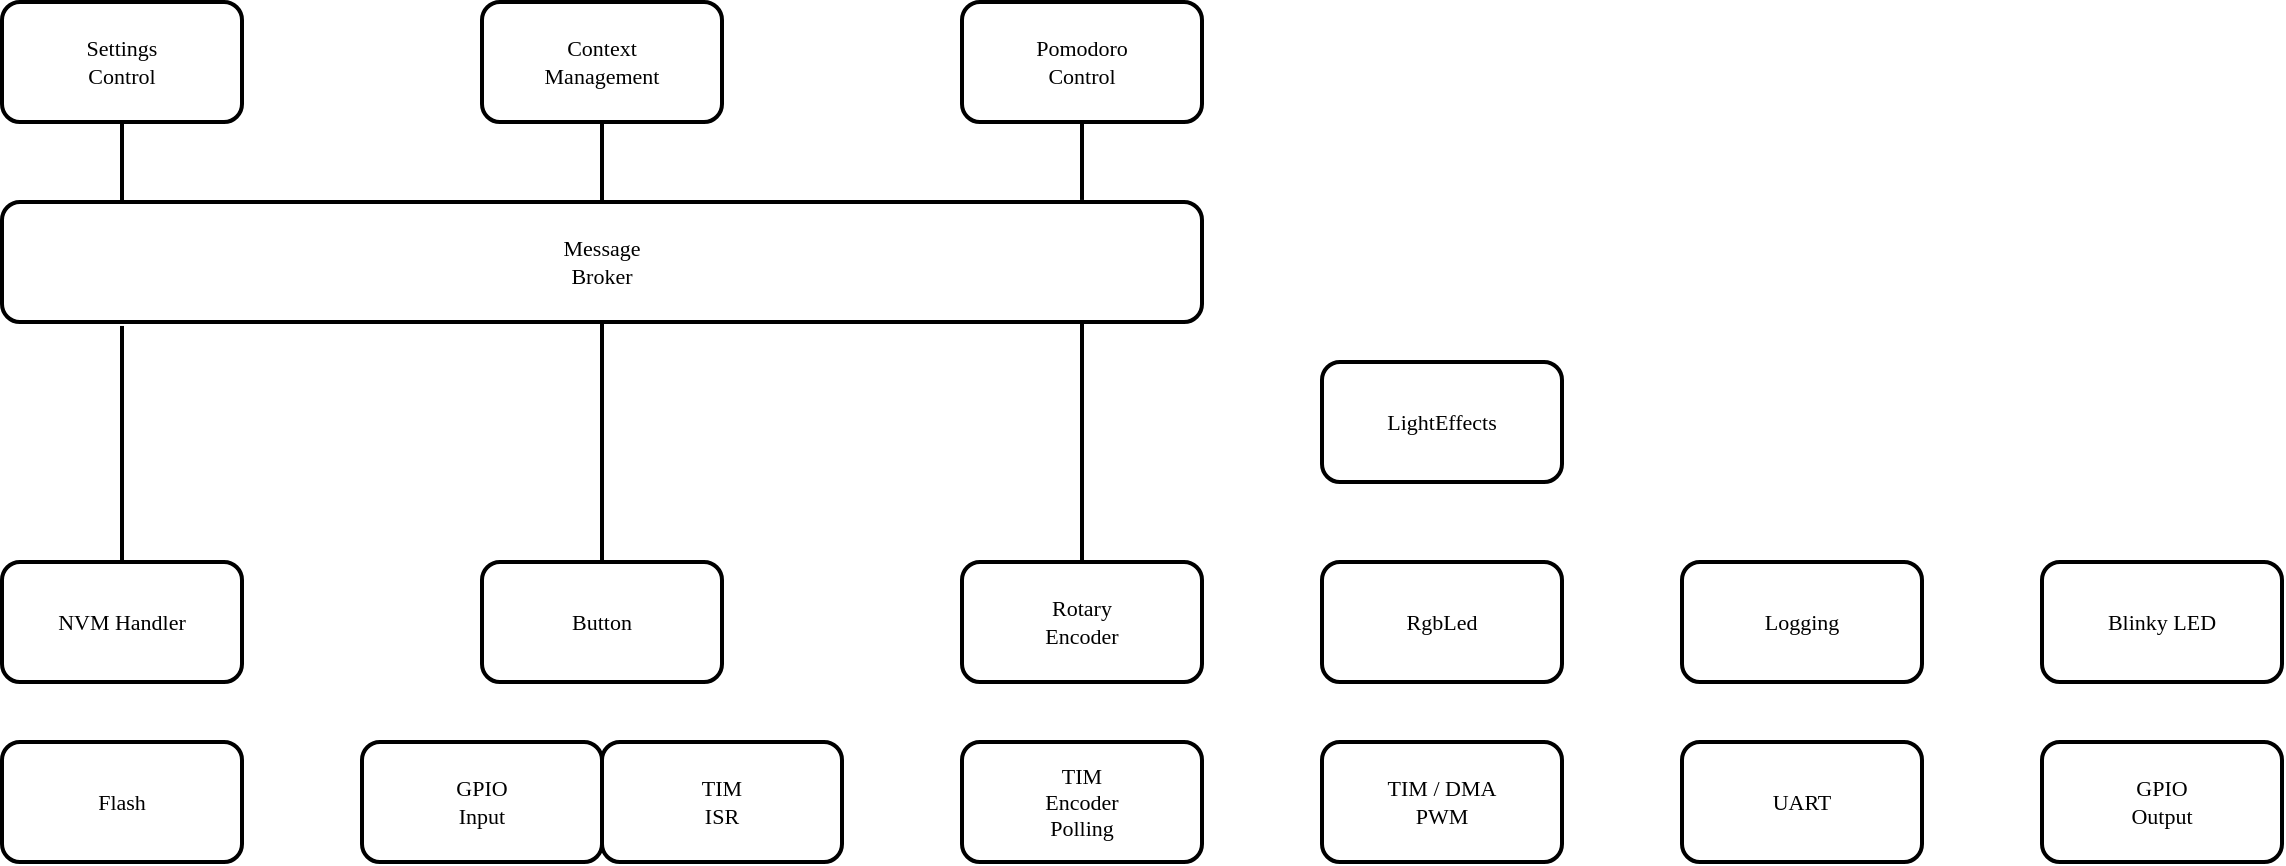 <mxfile version="20.8.16" type="device"><diagram name="Seite-1" id="7IU19ttE5MuzuOXiTLKX"><mxGraphModel dx="2011" dy="1214" grid="1" gridSize="10" guides="1" tooltips="1" connect="1" arrows="1" fold="1" page="1" pageScale="1" pageWidth="4681" pageHeight="3300" math="0" shadow="0"><root><mxCell id="0"/><mxCell id="1" parent="0"/><mxCell id="8ByeMnds1QuKgyyiWfDz-1" value="Message&lt;br&gt;Broker" style="rounded=1;whiteSpace=wrap;html=1;fontFamily=Roboto Mono;fontSource=https%3A%2F%2Ffonts.googleapis.com%2Fcss%3Ffamily%3DRoboto%2BMono;fontSize=11;fontColor=#000000;strokeWidth=2;" vertex="1" parent="1"><mxGeometry x="2080" y="2460" width="600" height="60" as="geometry"/></mxCell><mxCell id="8ByeMnds1QuKgyyiWfDz-23" style="edgeStyle=orthogonalEdgeStyle;rounded=0;orthogonalLoop=1;jettySize=auto;html=1;exitX=0.5;exitY=1;exitDx=0;exitDy=0;entryX=0.9;entryY=-0.017;entryDx=0;entryDy=0;entryPerimeter=0;strokeWidth=2;endArrow=none;endFill=0;" edge="1" parent="1" source="8ByeMnds1QuKgyyiWfDz-2" target="8ByeMnds1QuKgyyiWfDz-1"><mxGeometry relative="1" as="geometry"/></mxCell><mxCell id="8ByeMnds1QuKgyyiWfDz-2" value="Pomodoro &lt;br&gt;Control" style="rounded=1;whiteSpace=wrap;html=1;fontFamily=Roboto Mono;fontSource=https%3A%2F%2Ffonts.googleapis.com%2Fcss%3Ffamily%3DRoboto%2BMono;fontSize=11;fontColor=#000000;strokeWidth=2;" vertex="1" parent="1"><mxGeometry x="2560" y="2360" width="120" height="60" as="geometry"/></mxCell><mxCell id="8ByeMnds1QuKgyyiWfDz-21" style="edgeStyle=orthogonalEdgeStyle;rounded=0;orthogonalLoop=1;jettySize=auto;html=1;exitX=0.5;exitY=0;exitDx=0;exitDy=0;entryX=0.5;entryY=1;entryDx=0;entryDy=0;strokeWidth=2;endArrow=none;endFill=0;" edge="1" parent="1" source="8ByeMnds1QuKgyyiWfDz-3" target="8ByeMnds1QuKgyyiWfDz-1"><mxGeometry relative="1" as="geometry"/></mxCell><mxCell id="8ByeMnds1QuKgyyiWfDz-3" value="Button" style="rounded=1;whiteSpace=wrap;html=1;fontFamily=Roboto Mono;fontSource=https%3A%2F%2Ffonts.googleapis.com%2Fcss%3Ffamily%3DRoboto%2BMono;fontSize=11;fontColor=#000000;strokeWidth=2;" vertex="1" parent="1"><mxGeometry x="2320" y="2640" width="120" height="60" as="geometry"/></mxCell><mxCell id="8ByeMnds1QuKgyyiWfDz-4" value="LightEffects" style="rounded=1;whiteSpace=wrap;html=1;fontFamily=Roboto Mono;fontSource=https%3A%2F%2Ffonts.googleapis.com%2Fcss%3Ffamily%3DRoboto%2BMono;fontSize=11;fontColor=#000000;strokeWidth=2;" vertex="1" parent="1"><mxGeometry x="2740" y="2540" width="120" height="60" as="geometry"/></mxCell><mxCell id="8ByeMnds1QuKgyyiWfDz-5" value="RgbLed" style="rounded=1;whiteSpace=wrap;html=1;fontFamily=Roboto Mono;fontSource=https%3A%2F%2Ffonts.googleapis.com%2Fcss%3Ffamily%3DRoboto%2BMono;fontSize=11;fontColor=#000000;strokeWidth=2;" vertex="1" parent="1"><mxGeometry x="2740" y="2640" width="120" height="60" as="geometry"/></mxCell><mxCell id="8ByeMnds1QuKgyyiWfDz-6" value="TIM / DMA&lt;br&gt;PWM" style="rounded=1;whiteSpace=wrap;html=1;fontFamily=Roboto Mono;fontSource=https%3A%2F%2Ffonts.googleapis.com%2Fcss%3Ffamily%3DRoboto%2BMono;fontSize=11;fontColor=#000000;strokeWidth=2;" vertex="1" parent="1"><mxGeometry x="2740" y="2730" width="120" height="60" as="geometry"/></mxCell><mxCell id="8ByeMnds1QuKgyyiWfDz-7" value="GPIO&lt;br&gt;Input" style="rounded=1;whiteSpace=wrap;html=1;fontFamily=Roboto Mono;fontSource=https%3A%2F%2Ffonts.googleapis.com%2Fcss%3Ffamily%3DRoboto%2BMono;fontSize=11;fontColor=#000000;strokeWidth=2;" vertex="1" parent="1"><mxGeometry x="2260" y="2730" width="120" height="60" as="geometry"/></mxCell><mxCell id="8ByeMnds1QuKgyyiWfDz-8" value="Logging" style="rounded=1;whiteSpace=wrap;html=1;fontFamily=Roboto Mono;fontSource=https%3A%2F%2Ffonts.googleapis.com%2Fcss%3Ffamily%3DRoboto%2BMono;fontSize=11;fontColor=#000000;strokeWidth=2;" vertex="1" parent="1"><mxGeometry x="2920" y="2640" width="120" height="60" as="geometry"/></mxCell><mxCell id="8ByeMnds1QuKgyyiWfDz-9" value="UART" style="rounded=1;whiteSpace=wrap;html=1;fontFamily=Roboto Mono;fontSource=https%3A%2F%2Ffonts.googleapis.com%2Fcss%3Ffamily%3DRoboto%2BMono;fontSize=11;fontColor=#000000;strokeWidth=2;" vertex="1" parent="1"><mxGeometry x="2920" y="2730" width="120" height="60" as="geometry"/></mxCell><mxCell id="8ByeMnds1QuKgyyiWfDz-10" value="Blinky LED" style="rounded=1;whiteSpace=wrap;html=1;fontFamily=Roboto Mono;fontSource=https%3A%2F%2Ffonts.googleapis.com%2Fcss%3Ffamily%3DRoboto%2BMono;fontSize=11;fontColor=#000000;strokeWidth=2;" vertex="1" parent="1"><mxGeometry x="3100" y="2640" width="120" height="60" as="geometry"/></mxCell><mxCell id="8ByeMnds1QuKgyyiWfDz-11" value="TIM&lt;br&gt;ISR" style="rounded=1;whiteSpace=wrap;html=1;fontFamily=Roboto Mono;fontSource=https%3A%2F%2Ffonts.googleapis.com%2Fcss%3Ffamily%3DRoboto%2BMono;fontSize=11;fontColor=#000000;strokeWidth=2;" vertex="1" parent="1"><mxGeometry x="2380" y="2730" width="120" height="60" as="geometry"/></mxCell><mxCell id="8ByeMnds1QuKgyyiWfDz-12" value="GPIO&lt;br&gt;Output" style="rounded=1;whiteSpace=wrap;html=1;fontFamily=Roboto Mono;fontSource=https%3A%2F%2Ffonts.googleapis.com%2Fcss%3Ffamily%3DRoboto%2BMono;fontSize=11;fontColor=#000000;strokeWidth=2;" vertex="1" parent="1"><mxGeometry x="3100" y="2730" width="120" height="60" as="geometry"/></mxCell><mxCell id="8ByeMnds1QuKgyyiWfDz-25" style="edgeStyle=orthogonalEdgeStyle;rounded=0;orthogonalLoop=1;jettySize=auto;html=1;exitX=0.5;exitY=1;exitDx=0;exitDy=0;entryX=0.1;entryY=0;entryDx=0;entryDy=0;entryPerimeter=0;strokeWidth=2;endArrow=none;endFill=0;" edge="1" parent="1" source="8ByeMnds1QuKgyyiWfDz-13" target="8ByeMnds1QuKgyyiWfDz-1"><mxGeometry relative="1" as="geometry"/></mxCell><mxCell id="8ByeMnds1QuKgyyiWfDz-13" value="Settings&lt;br&gt;Control" style="rounded=1;whiteSpace=wrap;html=1;fontFamily=Roboto Mono;fontSource=https%3A%2F%2Ffonts.googleapis.com%2Fcss%3Ffamily%3DRoboto%2BMono;fontSize=11;fontColor=#000000;strokeWidth=2;" vertex="1" parent="1"><mxGeometry x="2080" y="2360" width="120" height="60" as="geometry"/></mxCell><mxCell id="8ByeMnds1QuKgyyiWfDz-14" value="Flash" style="rounded=1;whiteSpace=wrap;html=1;fontFamily=Roboto Mono;fontSource=https%3A%2F%2Ffonts.googleapis.com%2Fcss%3Ffamily%3DRoboto%2BMono;fontSize=11;fontColor=#000000;strokeWidth=2;" vertex="1" parent="1"><mxGeometry x="2080" y="2730" width="120" height="60" as="geometry"/></mxCell><mxCell id="8ByeMnds1QuKgyyiWfDz-20" style="edgeStyle=orthogonalEdgeStyle;rounded=0;orthogonalLoop=1;jettySize=auto;html=1;exitX=0.5;exitY=0;exitDx=0;exitDy=0;entryX=0.1;entryY=1.033;entryDx=0;entryDy=0;entryPerimeter=0;strokeWidth=2;endArrow=none;endFill=0;" edge="1" parent="1" source="8ByeMnds1QuKgyyiWfDz-15" target="8ByeMnds1QuKgyyiWfDz-1"><mxGeometry relative="1" as="geometry"/></mxCell><mxCell id="8ByeMnds1QuKgyyiWfDz-15" value="NVM Handler" style="rounded=1;whiteSpace=wrap;html=1;fontFamily=Roboto Mono;fontSource=https%3A%2F%2Ffonts.googleapis.com%2Fcss%3Ffamily%3DRoboto%2BMono;fontSize=11;fontColor=#000000;strokeWidth=2;" vertex="1" parent="1"><mxGeometry x="2080" y="2640" width="120" height="60" as="geometry"/></mxCell><mxCell id="8ByeMnds1QuKgyyiWfDz-22" style="edgeStyle=orthogonalEdgeStyle;rounded=0;orthogonalLoop=1;jettySize=auto;html=1;exitX=0.5;exitY=0;exitDx=0;exitDy=0;entryX=0.9;entryY=1;entryDx=0;entryDy=0;entryPerimeter=0;strokeWidth=2;endArrow=none;endFill=0;" edge="1" parent="1" source="8ByeMnds1QuKgyyiWfDz-16" target="8ByeMnds1QuKgyyiWfDz-1"><mxGeometry relative="1" as="geometry"/></mxCell><mxCell id="8ByeMnds1QuKgyyiWfDz-16" value="Rotary&lt;br&gt;Encoder" style="rounded=1;whiteSpace=wrap;html=1;fontFamily=Roboto Mono;fontSource=https%3A%2F%2Ffonts.googleapis.com%2Fcss%3Ffamily%3DRoboto%2BMono;fontSize=11;fontColor=#000000;strokeWidth=2;" vertex="1" parent="1"><mxGeometry x="2560" y="2640" width="120" height="60" as="geometry"/></mxCell><mxCell id="8ByeMnds1QuKgyyiWfDz-17" value="TIM&lt;br&gt;Encoder&lt;br&gt;Polling" style="rounded=1;whiteSpace=wrap;html=1;fontFamily=Roboto Mono;fontSource=https%3A%2F%2Ffonts.googleapis.com%2Fcss%3Ffamily%3DRoboto%2BMono;fontSize=11;fontColor=#000000;strokeWidth=2;" vertex="1" parent="1"><mxGeometry x="2560" y="2730" width="120" height="60" as="geometry"/></mxCell><mxCell id="8ByeMnds1QuKgyyiWfDz-24" style="edgeStyle=orthogonalEdgeStyle;rounded=0;orthogonalLoop=1;jettySize=auto;html=1;exitX=0.5;exitY=1;exitDx=0;exitDy=0;entryX=0.5;entryY=0;entryDx=0;entryDy=0;strokeWidth=2;endArrow=none;endFill=0;" edge="1" parent="1" source="8ByeMnds1QuKgyyiWfDz-18" target="8ByeMnds1QuKgyyiWfDz-1"><mxGeometry relative="1" as="geometry"/></mxCell><mxCell id="8ByeMnds1QuKgyyiWfDz-18" value="Context&lt;br&gt;Management" style="rounded=1;whiteSpace=wrap;html=1;fontFamily=Roboto Mono;fontSource=https%3A%2F%2Ffonts.googleapis.com%2Fcss%3Ffamily%3DRoboto%2BMono;fontSize=11;fontColor=#000000;strokeWidth=2;" vertex="1" parent="1"><mxGeometry x="2320" y="2360" width="120" height="60" as="geometry"/></mxCell></root></mxGraphModel></diagram></mxfile>